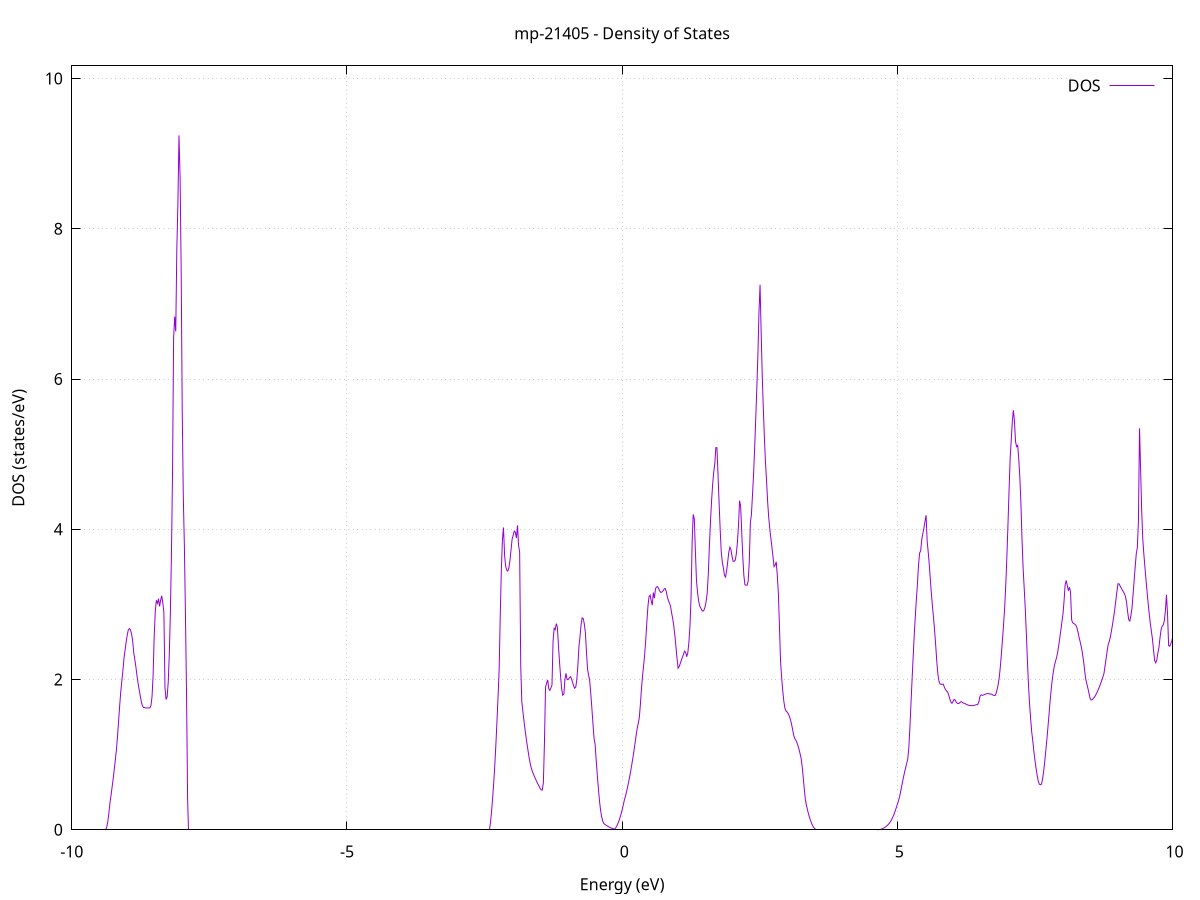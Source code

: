 set title 'mp-21405 - Density of States'
set xlabel 'Energy (eV)'
set ylabel 'DOS (states/eV)'
set grid
set xrange [-10:10]
set yrange [0:10.168]
set xzeroaxis lt -1
set terminal png size 800,600
set output 'mp-21405_dos_gnuplot.png'
plot '-' using 1:2 with lines title 'DOS'
-12.714200 0.000000
-12.694600 0.000000
-12.675000 0.000000
-12.655400 0.000000
-12.635800 0.000000
-12.616200 0.000000
-12.596700 0.000000
-12.577100 0.000000
-12.557500 0.000000
-12.537900 0.000000
-12.518300 0.000000
-12.498700 0.000000
-12.479100 0.000000
-12.459500 0.000000
-12.439900 0.000000
-12.420400 0.000000
-12.400800 0.000000
-12.381200 0.000000
-12.361600 0.000000
-12.342000 0.000000
-12.322400 0.000000
-12.302800 0.000000
-12.283200 0.000000
-12.263700 0.000000
-12.244100 0.000000
-12.224500 0.000000
-12.204900 0.000000
-12.185300 0.000000
-12.165700 0.000000
-12.146100 0.000000
-12.126500 0.000000
-12.106900 0.000000
-12.087400 0.000000
-12.067800 0.000000
-12.048200 0.000000
-12.028600 0.000000
-12.009000 0.000000
-11.989400 0.000000
-11.969800 0.000000
-11.950200 0.000000
-11.930700 0.000000
-11.911100 0.000000
-11.891500 0.000000
-11.871900 0.000000
-11.852300 0.000000
-11.832700 0.000000
-11.813100 0.000000
-11.793500 0.000000
-11.773900 0.000000
-11.754400 0.000000
-11.734800 0.000000
-11.715200 0.000000
-11.695600 0.000000
-11.676000 0.000000
-11.656400 0.000000
-11.636800 0.000000
-11.617200 0.000000
-11.597700 0.000000
-11.578100 0.000000
-11.558500 0.000000
-11.538900 0.000000
-11.519300 0.000000
-11.499700 0.000000
-11.480100 0.000000
-11.460500 0.000000
-11.440900 0.000000
-11.421400 0.000000
-11.401800 0.000000
-11.382200 0.000000
-11.362600 0.000000
-11.343000 0.000000
-11.323400 0.000000
-11.303800 0.000000
-11.284200 0.000000
-11.264700 0.000000
-11.245100 0.000000
-11.225500 0.000000
-11.205900 0.000000
-11.186300 0.000000
-11.166700 0.000000
-11.147100 0.000000
-11.127500 0.000000
-11.107900 0.000000
-11.088400 0.000000
-11.068800 0.000000
-11.049200 0.000000
-11.029600 0.000000
-11.010000 0.000000
-10.990400 0.000000
-10.970800 0.000000
-10.951200 0.000000
-10.931700 11.772900
-10.912100 55.706200
-10.892500 0.030000
-10.872900 3.124600
-10.853300 24.122100
-10.833700 36.454400
-10.814100 94.947200
-10.794500 11.012600
-10.774900 10.945100
-10.755400 10.820500
-10.735800 13.845400
-10.716200 14.135600
-10.696600 6.677200
-10.677000 59.231000
-10.657400 29.082700
-10.637800 45.991300
-10.618200 76.843800
-10.598700 112.415200
-10.579100 118.901500
-10.559500 1.639500
-10.539900 0.000000
-10.520300 152.087700
-10.500700 0.000000
-10.481100 41.134900
-10.461500 47.798800
-10.441900 10.676100
-10.422400 0.000000
-10.402800 0.000000
-10.383200 0.000000
-10.363600 0.000000
-10.344000 58.839600
-10.324400 45.610200
-10.304800 0.000000
-10.285200 0.000000
-10.265700 0.000000
-10.246100 0.000000
-10.226500 0.000000
-10.206900 0.000000
-10.187300 0.000000
-10.167700 0.000000
-10.148100 0.000000
-10.128500 0.000000
-10.108900 0.000000
-10.089400 0.000000
-10.069800 0.000000
-10.050200 0.000000
-10.030600 0.000000
-10.011000 0.000000
-9.991400 0.000000
-9.971800 0.000000
-9.952200 0.000000
-9.932700 0.000000
-9.913100 0.000000
-9.893500 0.000000
-9.873900 0.000000
-9.854300 0.000000
-9.834700 0.000000
-9.815100 0.000000
-9.795500 0.000000
-9.776000 0.000000
-9.756400 0.000000
-9.736800 0.000000
-9.717200 0.000000
-9.697600 0.000000
-9.678000 0.000000
-9.658400 0.000000
-9.638800 0.000000
-9.619200 0.000000
-9.599700 0.000000
-9.580100 0.000000
-9.560500 0.000000
-9.540900 0.000000
-9.521300 0.000000
-9.501700 0.000000
-9.482100 0.000000
-9.462500 0.000000
-9.443000 0.000000
-9.423400 0.000000
-9.403800 0.000000
-9.384200 0.002400
-9.364600 0.036900
-9.345000 0.112500
-9.325400 0.229200
-9.305800 0.360900
-9.286200 0.463000
-9.266700 0.571600
-9.247100 0.686700
-9.227500 0.808400
-9.207900 0.936700
-9.188300 1.072000
-9.168700 1.248500
-9.149100 1.455400
-9.129500 1.655000
-9.110000 1.840900
-9.090400 1.981500
-9.070800 2.127100
-9.051200 2.284100
-9.031600 2.393100
-9.012000 2.500900
-8.992400 2.593200
-8.972800 2.661000
-8.953200 2.678800
-8.933700 2.661200
-8.914100 2.607900
-8.894500 2.517600
-8.874900 2.360100
-8.855300 2.269300
-8.835700 2.169500
-8.816100 2.054700
-8.796500 1.954400
-8.777000 1.869900
-8.757400 1.787900
-8.737800 1.710100
-8.718200 1.651700
-8.698600 1.621500
-8.679000 1.621500
-8.659400 1.621600
-8.639800 1.621700
-8.620200 1.621900
-8.600700 1.622000
-8.581100 1.622200
-8.561500 1.653800
-8.541900 1.773300
-8.522300 2.058100
-8.502700 2.578400
-8.483100 2.910600
-8.463500 3.054900
-8.444000 3.013400
-8.424400 3.075100
-8.404800 2.973800
-8.385200 3.060000
-8.365600 3.113800
-8.346000 3.017700
-8.326400 2.887600
-8.306800 1.893000
-8.287200 1.734200
-8.267700 1.767600
-8.248100 1.959300
-8.228500 2.330100
-8.208900 2.887600
-8.189300 3.662500
-8.169700 4.745500
-8.150100 6.547600
-8.130500 6.831300
-8.111000 6.632900
-8.091400 7.733400
-8.071800 8.347000
-8.052200 9.243300
-8.032600 8.696600
-8.013000 7.495900
-7.993400 5.578700
-7.973800 4.438900
-7.954200 3.775900
-7.934700 2.866900
-7.915100 1.799300
-7.895500 0.401300
-7.875900 0.000000
-7.856300 0.000000
-7.836700 0.000000
-7.817100 0.000000
-7.797500 0.000000
-7.778000 0.000000
-7.758400 0.000000
-7.738800 0.000000
-7.719200 0.000000
-7.699600 0.000000
-7.680000 0.000000
-7.660400 0.000000
-7.640800 0.000000
-7.621200 0.000000
-7.601700 0.000000
-7.582100 0.000000
-7.562500 0.000000
-7.542900 0.000000
-7.523300 0.000000
-7.503700 0.000000
-7.484100 0.000000
-7.464500 0.000000
-7.445000 0.000000
-7.425400 0.000000
-7.405800 0.000000
-7.386200 0.000000
-7.366600 0.000000
-7.347000 0.000000
-7.327400 0.000000
-7.307800 0.000000
-7.288200 0.000000
-7.268700 0.000000
-7.249100 0.000000
-7.229500 0.000000
-7.209900 0.000000
-7.190300 0.000000
-7.170700 0.000000
-7.151100 0.000000
-7.131500 0.000000
-7.112000 0.000000
-7.092400 0.000000
-7.072800 0.000000
-7.053200 0.000000
-7.033600 0.000000
-7.014000 0.000000
-6.994400 0.000000
-6.974800 0.000000
-6.955200 0.000000
-6.935700 0.000000
-6.916100 0.000000
-6.896500 0.000000
-6.876900 0.000000
-6.857300 0.000000
-6.837700 0.000000
-6.818100 0.000000
-6.798500 0.000000
-6.779000 0.000000
-6.759400 0.000000
-6.739800 0.000000
-6.720200 0.000000
-6.700600 0.000000
-6.681000 0.000000
-6.661400 0.000000
-6.641800 0.000000
-6.622200 0.000000
-6.602700 0.000000
-6.583100 0.000000
-6.563500 0.000000
-6.543900 0.000000
-6.524300 0.000000
-6.504700 0.000000
-6.485100 0.000000
-6.465500 0.000000
-6.446000 0.000000
-6.426400 0.000000
-6.406800 0.000000
-6.387200 0.000000
-6.367600 0.000000
-6.348000 0.000000
-6.328400 0.000000
-6.308800 0.000000
-6.289200 0.000000
-6.269700 0.000000
-6.250100 0.000000
-6.230500 0.000000
-6.210900 0.000000
-6.191300 0.000000
-6.171700 0.000000
-6.152100 0.000000
-6.132500 0.000000
-6.113000 0.000000
-6.093400 0.000000
-6.073800 0.000000
-6.054200 0.000000
-6.034600 0.000000
-6.015000 0.000000
-5.995400 0.000000
-5.975800 0.000000
-5.956200 0.000000
-5.936700 0.000000
-5.917100 0.000000
-5.897500 0.000000
-5.877900 0.000000
-5.858300 0.000000
-5.838700 0.000000
-5.819100 0.000000
-5.799500 0.000000
-5.780000 0.000000
-5.760400 0.000000
-5.740800 0.000000
-5.721200 0.000000
-5.701600 0.000000
-5.682000 0.000000
-5.662400 0.000000
-5.642800 0.000000
-5.623200 0.000000
-5.603700 0.000000
-5.584100 0.000000
-5.564500 0.000000
-5.544900 0.000000
-5.525300 0.000000
-5.505700 0.000000
-5.486100 0.000000
-5.466500 0.000000
-5.447000 0.000000
-5.427400 0.000000
-5.407800 0.000000
-5.388200 0.000000
-5.368600 0.000000
-5.349000 0.000000
-5.329400 0.000000
-5.309800 0.000000
-5.290200 0.000000
-5.270700 0.000000
-5.251100 0.000000
-5.231500 0.000000
-5.211900 0.000000
-5.192300 0.000000
-5.172700 0.000000
-5.153100 0.000000
-5.133500 0.000000
-5.114000 0.000000
-5.094400 0.000000
-5.074800 0.000000
-5.055200 0.000000
-5.035600 0.000000
-5.016000 0.000000
-4.996400 0.000000
-4.976800 0.000000
-4.957300 0.000000
-4.937700 0.000000
-4.918100 0.000000
-4.898500 0.000000
-4.878900 0.000000
-4.859300 0.000000
-4.839700 0.000000
-4.820100 0.000000
-4.800500 0.000000
-4.781000 0.000000
-4.761400 0.000000
-4.741800 0.000000
-4.722200 0.000000
-4.702600 0.000000
-4.683000 0.000000
-4.663400 0.000000
-4.643800 0.000000
-4.624300 0.000000
-4.604700 0.000000
-4.585100 0.000000
-4.565500 0.000000
-4.545900 0.000000
-4.526300 0.000000
-4.506700 0.000000
-4.487100 0.000000
-4.467500 0.000000
-4.448000 0.000000
-4.428400 0.000000
-4.408800 0.000000
-4.389200 0.000000
-4.369600 0.000000
-4.350000 0.000000
-4.330400 0.000000
-4.310800 0.000000
-4.291300 0.000000
-4.271700 0.000000
-4.252100 0.000000
-4.232500 0.000000
-4.212900 0.000000
-4.193300 0.000000
-4.173700 0.000000
-4.154100 0.000000
-4.134500 0.000000
-4.115000 0.000000
-4.095400 0.000000
-4.075800 0.000000
-4.056200 0.000000
-4.036600 0.000000
-4.017000 0.000000
-3.997400 0.000000
-3.977800 0.000000
-3.958300 0.000000
-3.938700 0.000000
-3.919100 0.000000
-3.899500 0.000000
-3.879900 0.000000
-3.860300 0.000000
-3.840700 0.000000
-3.821100 0.000000
-3.801500 0.000000
-3.782000 0.000000
-3.762400 0.000000
-3.742800 0.000000
-3.723200 0.000000
-3.703600 0.000000
-3.684000 0.000000
-3.664400 0.000000
-3.644800 0.000000
-3.625300 0.000000
-3.605700 0.000000
-3.586100 0.000000
-3.566500 0.000000
-3.546900 0.000000
-3.527300 0.000000
-3.507700 0.000000
-3.488100 0.000000
-3.468500 0.000000
-3.449000 0.000000
-3.429400 0.000000
-3.409800 0.000000
-3.390200 0.000000
-3.370600 0.000000
-3.351000 0.000000
-3.331400 0.000000
-3.311800 0.000000
-3.292300 0.000000
-3.272700 0.000000
-3.253100 0.000000
-3.233500 0.000000
-3.213900 0.000000
-3.194300 0.000000
-3.174700 0.000000
-3.155100 0.000000
-3.135500 0.000000
-3.116000 0.000000
-3.096400 0.000000
-3.076800 0.000000
-3.057200 0.000000
-3.037600 0.000000
-3.018000 0.000000
-2.998400 0.000000
-2.978800 0.000000
-2.959300 0.000000
-2.939700 0.000000
-2.920100 0.000000
-2.900500 0.000000
-2.880900 0.000000
-2.861300 0.000000
-2.841700 0.000000
-2.822100 0.000000
-2.802500 0.000000
-2.783000 0.000000
-2.763400 0.000000
-2.743800 0.000000
-2.724200 0.000000
-2.704600 0.000000
-2.685000 0.000000
-2.665400 0.000000
-2.645800 0.000000
-2.626300 0.000000
-2.606700 0.000000
-2.587100 0.000000
-2.567500 0.000000
-2.547900 0.000000
-2.528300 0.000000
-2.508700 0.000000
-2.489100 0.000000
-2.469500 0.000000
-2.450000 0.000000
-2.430400 0.000000
-2.410800 0.000000
-2.391200 0.103000
-2.371600 0.255200
-2.352000 0.434200
-2.332400 0.640200
-2.312800 0.875400
-2.293300 1.147800
-2.273700 1.459500
-2.254100 1.783200
-2.234500 2.138800
-2.214900 2.852800
-2.195300 3.450800
-2.175700 3.853200
-2.156100 4.023700
-2.136500 3.661700
-2.117000 3.507800
-2.097400 3.456200
-2.077800 3.443700
-2.058200 3.484900
-2.038600 3.586600
-2.019000 3.723800
-1.999400 3.866700
-1.979800 3.923300
-1.960300 3.975500
-1.940700 3.962100
-1.921100 3.883400
-1.901500 4.051700
-1.881900 3.785100
-1.862300 3.693900
-1.842700 2.176400
-1.823100 1.704500
-1.803500 1.573700
-1.784000 1.451300
-1.764400 1.336000
-1.744800 1.227800
-1.725200 1.126600
-1.705600 1.031500
-1.686000 0.941400
-1.666400 0.867200
-1.646800 0.809600
-1.627300 0.768300
-1.607700 0.733400
-1.588100 0.699900
-1.568500 0.667800
-1.548900 0.637000
-1.529300 0.607500
-1.509700 0.579300
-1.490100 0.551000
-1.470500 0.531000
-1.451000 0.528400
-1.431400 0.625300
-1.411800 1.157100
-1.392200 1.895400
-1.372600 1.952100
-1.353000 1.993800
-1.333400 1.878600
-1.313800 1.855600
-1.294300 1.888100
-1.274700 1.926700
-1.255100 2.515900
-1.235500 2.682000
-1.215900 2.663700
-1.196300 2.743700
-1.176700 2.693400
-1.157100 2.448200
-1.137500 2.230000
-1.118000 2.036000
-1.098400 1.871700
-1.078800 1.791000
-1.059200 1.807700
-1.039600 2.004800
-1.020000 2.082300
-1.000400 1.998000
-0.980800 2.001900
-0.961300 2.018600
-0.941700 2.037900
-0.922100 2.017200
-0.902500 1.964600
-0.882900 1.919000
-0.863300 1.883600
-0.843700 1.896900
-0.824100 1.994100
-0.804500 2.183400
-0.785000 2.440000
-0.765400 2.572300
-0.745800 2.731600
-0.726200 2.821600
-0.706600 2.810700
-0.687000 2.739000
-0.667400 2.617800
-0.647800 2.359500
-0.628300 2.136500
-0.608700 2.057000
-0.589100 1.980000
-0.569500 1.809000
-0.549900 1.616900
-0.530300 1.411300
-0.510700 1.217900
-0.491100 1.136400
-0.471500 0.924100
-0.452000 0.731300
-0.432400 0.556100
-0.412800 0.393700
-0.393200 0.266200
-0.373600 0.178700
-0.354000 0.118200
-0.334400 0.084700
-0.314800 0.072400
-0.295300 0.062400
-0.275700 0.053100
-0.256100 0.044500
-0.236500 0.036700
-0.216900 0.029700
-0.197300 0.023400
-0.177700 0.017900
-0.158100 0.013100
-0.138600 0.009000
-0.119000 0.022600
-0.099400 0.047400
-0.079800 0.078200
-0.060200 0.115000
-0.040600 0.157800
-0.021000 0.206300
-0.001400 0.261200
0.018200 0.323000
0.037700 0.386200
0.057300 0.439400
0.076900 0.497500
0.096500 0.560700
0.116100 0.629100
0.135700 0.702700
0.155300 0.781500
0.174900 0.865500
0.194400 0.954700
0.214000 1.049000
0.233600 1.148500
0.253200 1.253200
0.272800 1.347400
0.292400 1.415900
0.312000 1.494200
0.331600 1.670500
0.351200 1.881400
0.370700 2.049400
0.390300 2.189100
0.409900 2.339000
0.429500 2.533700
0.449100 2.765900
0.468700 2.974800
0.488300 3.103400
0.507900 3.123300
0.527400 3.048800
0.547000 2.989700
0.566600 3.158100
0.586200 3.082400
0.605800 3.209400
0.625400 3.232700
0.645000 3.235600
0.664600 3.207200
0.684200 3.176800
0.703700 3.159000
0.723300 3.164900
0.742900 3.180100
0.762500 3.203900
0.782100 3.212900
0.801700 3.170000
0.821300 3.100100
0.840900 3.048900
0.860400 3.017300
0.880000 2.972700
0.899600 2.883200
0.919200 2.808600
0.938800 2.710300
0.958400 2.583200
0.978000 2.432700
0.997600 2.278100
1.017200 2.150400
1.036700 2.172000
1.056300 2.215100
1.075900 2.256900
1.095500 2.297300
1.115100 2.337800
1.134700 2.378500
1.154300 2.359000
1.173900 2.303400
1.193400 2.357200
1.213000 2.496100
1.232600 2.718700
1.252200 3.097000
1.271800 3.824000
1.291400 4.198900
1.311000 4.137500
1.330600 3.718100
1.350200 3.323100
1.369700 3.162100
1.389300 3.047800
1.408900 2.979400
1.428500 2.952200
1.448100 2.921900
1.467700 2.909400
1.487300 2.923600
1.506900 2.967300
1.526400 3.040400
1.546000 3.153400
1.565600 3.408600
1.585200 3.778200
1.604800 4.100200
1.624400 4.369000
1.644000 4.593700
1.663600 4.760300
1.683200 4.867600
1.702700 5.087100
1.722300 5.086100
1.741900 4.730600
1.761500 4.354000
1.781100 4.000400
1.800700 3.698100
1.820300 3.561300
1.839900 3.484600
1.859400 3.385700
1.879000 3.363500
1.898600 3.449400
1.918200 3.566300
1.937800 3.693900
1.957400 3.759800
1.977000 3.729800
1.996600 3.639900
2.016200 3.573600
2.035700 3.574000
2.055300 3.589300
2.074900 3.672700
2.094500 3.825800
2.114100 4.051700
2.133700 4.381200
2.153300 4.304600
2.172900 3.962000
2.192400 3.627700
2.212000 3.381000
2.231600 3.259600
2.251200 3.256800
2.270800 3.255600
2.290400 3.313700
2.310000 3.568000
2.329600 4.083600
2.349200 4.197800
2.368700 4.460900
2.388300 4.732400
2.407900 5.087800
2.427500 5.472500
2.447100 5.877500
2.466700 6.323300
2.486300 6.890200
2.505900 7.254300
2.525400 6.630200
2.545000 6.063900
2.564600 5.619400
2.584200 5.228700
2.603800 4.896500
2.623400 4.653900
2.643000 4.374600
2.662600 4.161000
2.682200 4.007900
2.701700 3.883400
2.721300 3.761000
2.740900 3.634800
2.760500 3.502600
2.780100 3.523800
2.799700 3.566700
2.819300 3.386100
2.838900 3.147000
2.858400 2.704800
2.878000 2.246200
2.897600 2.033800
2.917200 1.857700
2.936800 1.717500
2.956400 1.619800
2.976000 1.583000
2.995600 1.569300
3.015200 1.548900
3.034700 1.518700
3.054300 1.475700
3.073900 1.419200
3.093500 1.350000
3.113100 1.272700
3.132700 1.217200
3.152300 1.197300
3.171900 1.168200
3.191400 1.128600
3.211000 1.078500
3.230600 1.019300
3.250200 0.958300
3.269800 0.850300
3.289400 0.699500
3.309000 0.550100
3.328600 0.403700
3.348200 0.327900
3.367700 0.264500
3.387300 0.207900
3.406900 0.158100
3.426500 0.115000
3.446100 0.078800
3.465700 0.049300
3.485300 0.026700
3.504900 0.011000
3.524400 0.002100
3.544000 0.000000
3.563600 0.000000
3.583200 0.000000
3.602800 0.000000
3.622400 0.000000
3.642000 0.000000
3.661600 0.000000
3.681200 0.000000
3.700700 0.000000
3.720300 0.000000
3.739900 0.000000
3.759500 0.000000
3.779100 0.000000
3.798700 0.000000
3.818300 0.000000
3.837900 0.000000
3.857400 0.000000
3.877000 0.000000
3.896600 0.000000
3.916200 0.000000
3.935800 0.000000
3.955400 0.000000
3.975000 0.000000
3.994600 0.000000
4.014200 0.000000
4.033700 0.000000
4.053300 0.000000
4.072900 0.000000
4.092500 0.000000
4.112100 0.000000
4.131700 0.000000
4.151300 0.000000
4.170900 0.000000
4.190400 0.000000
4.210000 0.000000
4.229600 0.000000
4.249200 0.000000
4.268800 0.000000
4.288400 0.000000
4.308000 0.000000
4.327600 0.000000
4.347200 0.000000
4.366700 0.000000
4.386300 0.000000
4.405900 0.000000
4.425500 0.000000
4.445100 0.000000
4.464700 0.000000
4.484300 0.000000
4.503900 0.000000
4.523400 0.000000
4.543000 0.000000
4.562600 0.000000
4.582200 0.000000
4.601800 0.000000
4.621400 0.000000
4.641000 0.000500
4.660600 0.001500
4.680100 0.003200
4.699700 0.006300
4.719300 0.011000
4.738900 0.017100
4.758500 0.024800
4.778100 0.034100
4.797700 0.044900
4.817300 0.057200
4.836900 0.071800
4.856400 0.089500
4.876000 0.110300
4.895600 0.134500
4.915200 0.164200
4.934800 0.198100
4.954400 0.236200
4.974000 0.278300
4.993600 0.323900
5.013100 0.366500
5.032700 0.416600
5.052300 0.478300
5.071900 0.551500
5.091500 0.626100
5.111100 0.696600
5.130700 0.762900
5.150300 0.825000
5.169900 0.883000
5.189400 0.938800
5.209000 1.090200
5.228600 1.366500
5.248200 1.680400
5.267800 1.994700
5.287400 2.296700
5.307000 2.586300
5.326600 2.841100
5.346100 3.066600
5.365700 3.274800
5.385300 3.524500
5.404900 3.682500
5.424500 3.714500
5.444100 3.862000
5.463700 3.944900
5.483300 4.015200
5.502900 4.103900
5.522400 4.187000
5.542000 3.843300
5.561600 3.693600
5.581200 3.525000
5.600800 3.320400
5.620400 3.131000
5.640000 2.961500
5.659600 2.807100
5.679100 2.635500
5.698700 2.442100
5.718300 2.225400
5.737900 2.066200
5.757500 1.974400
5.777100 1.940100
5.796700 1.935500
5.816300 1.937900
5.835900 1.938100
5.855400 1.895500
5.875000 1.866600
5.894600 1.846500
5.914200 1.833200
5.933800 1.792500
5.953400 1.742900
5.973000 1.699900
5.992600 1.684000
6.012100 1.709100
6.031700 1.736000
6.051300 1.726000
6.070900 1.697500
6.090500 1.682900
6.110100 1.680500
6.129700 1.687400
6.149300 1.702000
6.168900 1.704900
6.188400 1.690800
6.208000 1.685000
6.227600 1.681600
6.247200 1.672500
6.266800 1.665400
6.286400 1.659900
6.306000 1.655900
6.325600 1.653500
6.345100 1.652300
6.364700 1.651500
6.384300 1.653800
6.403900 1.657900
6.423500 1.662000
6.443100 1.665900
6.462700 1.669700
6.482300 1.704800
6.501900 1.775700
6.521400 1.796100
6.541000 1.789600
6.560600 1.792300
6.580200 1.800000
6.599800 1.805900
6.619400 1.809900
6.639000 1.812100
6.658600 1.812400
6.678100 1.807900
6.697700 1.808000
6.717300 1.802900
6.736900 1.793200
6.756500 1.788400
6.776100 1.786900
6.795700 1.818000
6.815300 1.873200
6.834900 1.943500
6.854400 2.040700
6.874000 2.187200
6.893600 2.366800
6.913200 2.556300
6.932800 2.756500
6.952400 2.984700
6.972000 3.286100
6.991600 3.656400
7.011100 4.073400
7.030700 4.523200
7.050300 4.946100
7.069900 5.183800
7.089500 5.437200
7.109100 5.584500
7.128700 5.437300
7.148300 5.165200
7.167900 5.099300
7.187400 5.117100
7.207000 4.927900
7.226600 4.686700
7.246200 4.334000
7.265800 3.859000
7.285400 3.488300
7.305000 3.223100
7.324600 2.945000
7.344100 2.618800
7.363700 2.250100
7.383300 1.927100
7.402900 1.672600
7.422500 1.475400
7.442100 1.301000
7.461700 1.182100
7.481300 1.043700
7.500900 0.924800
7.520400 0.820800
7.540000 0.730000
7.559600 0.652000
7.579200 0.608600
7.598800 0.598500
7.618400 0.606900
7.638000 0.669200
7.657600 0.771300
7.677100 0.898200
7.696700 1.042300
7.716300 1.193000
7.735900 1.358300
7.755500 1.527800
7.775100 1.703800
7.794700 1.860100
7.814300 1.991400
7.833900 2.098000
7.853400 2.180800
7.873000 2.240100
7.892600 2.288000
7.912200 2.357000
7.931800 2.447000
7.951400 2.548100
7.971000 2.656100
7.990600 2.768500
8.010100 2.871700
8.029700 3.046100
8.049300 3.262500
8.068900 3.318700
8.088500 3.250600
8.108100 3.182000
8.127700 3.227900
8.147300 3.166100
8.166900 2.793400
8.186400 2.756700
8.206000 2.744500
8.225600 2.736500
8.245200 2.721300
8.264800 2.688000
8.284400 2.626500
8.304000 2.555600
8.323600 2.498500
8.343100 2.434100
8.362700 2.351900
8.382300 2.251900
8.401900 2.134300
8.421500 2.012500
8.441100 1.951600
8.460700 1.890700
8.480300 1.826200
8.499900 1.756700
8.519400 1.727700
8.539000 1.731700
8.558600 1.744400
8.578200 1.762000
8.597800 1.785000
8.617400 1.812500
8.637000 1.842700
8.656600 1.875500
8.676100 1.911000
8.695700 1.949100
8.715300 1.989900
8.734900 2.033400
8.754500 2.079900
8.774100 2.177300
8.793700 2.280200
8.813300 2.387500
8.832900 2.468900
8.852400 2.508900
8.872000 2.571100
8.891600 2.651800
8.911200 2.737200
8.930800 2.830500
8.950400 2.931200
8.970000 3.052000
8.989600 3.168100
9.009100 3.275100
9.028700 3.273400
9.048300 3.244700
9.067900 3.217600
9.087500 3.192200
9.107100 3.168200
9.126700 3.141500
9.146300 3.104300
9.165900 3.023800
9.185400 2.896500
9.205000 2.795200
9.224600 2.778100
9.244200 2.850100
9.263800 2.953100
9.283400 3.128400
9.303000 3.321300
9.322600 3.504200
9.342100 3.677200
9.361700 3.760400
9.381300 4.115300
9.400900 5.344600
9.420500 4.797900
9.440100 4.248000
9.459700 3.873500
9.479300 3.671500
9.498800 3.495900
9.518400 3.328200
9.538000 3.168200
9.557600 3.015700
9.577200 2.872600
9.596800 2.747600
9.616400 2.641900
9.636000 2.538500
9.655600 2.390800
9.675100 2.253400
9.694700 2.222800
9.714300 2.259300
9.733900 2.349600
9.753500 2.425200
9.773100 2.555200
9.792700 2.665500
9.812300 2.709800
9.831800 2.726000
9.851400 2.782500
9.871000 2.915900
9.890600 3.127500
9.910200 2.862900
9.929800 2.451600
9.949400 2.442100
9.969000 2.475300
9.988600 2.512200
10.008100 2.587300
10.027700 2.927500
10.047300 3.561500
10.066900 3.840700
10.086500 3.555800
10.106100 3.761000
10.125700 3.946100
10.145300 4.046600
10.164800 4.173200
10.184400 4.308600
10.204000 4.268900
10.223600 4.192800
10.243200 4.078900
10.262800 3.960000
10.282400 4.035900
10.302000 3.298100
10.321600 2.919800
10.341100 2.340100
10.360700 2.034400
10.380300 1.869000
10.399900 1.797200
10.419500 1.730300
10.439100 1.668400
10.458700 1.611500
10.478300 1.559400
10.497800 1.511600
10.517400 1.550600
10.537000 1.554600
10.556600 1.310300
10.576200 1.059000
10.595800 1.030300
10.615400 1.003100
10.635000 0.977500
10.654600 0.954000
10.674100 0.932300
10.693700 0.912100
10.713300 0.891100
10.732900 0.870000
10.752500 0.848900
10.772100 0.829100
10.791700 0.813500
10.811300 0.802400
10.830800 0.797400
10.850400 0.799600
10.870000 0.808800
10.889600 0.825600
10.909200 0.850100
10.928800 0.882200
10.948400 0.934400
10.968000 1.036600
10.987600 1.136700
11.007100 1.202900
11.026700 1.243700
11.046300 1.276600
11.065900 1.319900
11.085500 1.389700
11.105100 1.472400
11.124700 1.560300
11.144300 1.653100
11.163800 1.750900
11.183400 1.853700
11.203000 1.961400
11.222600 2.074300
11.242200 2.106700
11.261800 2.130400
11.281400 2.161000
11.301000 2.198500
11.320600 2.237700
11.340100 2.271400
11.359700 2.305700
11.379300 2.354800
11.398900 2.423000
11.418500 2.511700
11.438100 2.654200
11.457700 2.867000
11.477300 3.150200
11.496800 3.461100
11.516400 3.623800
11.536000 3.705100
11.555600 3.737900
11.575200 3.764300
11.594800 3.823900
11.614400 4.376100
11.634000 4.084300
11.653600 3.906500
11.673100 3.680100
11.692700 3.555100
11.712300 3.395000
11.731900 3.140600
11.751500 2.803100
11.771100 2.357100
11.790700 1.861000
11.810300 1.537000
11.829800 1.361500
11.849400 1.337700
11.869000 1.412500
11.888600 1.498800
11.908200 1.548900
11.927800 1.584200
11.947400 1.646000
11.967000 1.795100
11.986600 2.181900
12.006100 2.524100
12.025700 2.741900
12.045300 2.766400
12.064900 2.777000
12.084500 2.915100
12.104100 3.041200
12.123700 3.171400
12.143300 3.343600
12.162800 3.574600
12.182400 3.654500
12.202000 3.669500
12.221600 3.680200
12.241200 3.791600
12.260800 3.966500
12.280400 3.932100
12.300000 3.649700
12.319600 3.068200
12.339100 2.688300
12.358700 2.610800
12.378300 2.530900
12.397900 2.463300
12.417500 2.406500
12.437100 2.353800
12.456700 2.320000
12.476300 2.316700
12.495800 2.369000
12.515400 2.498600
12.535000 2.740200
12.554600 3.138700
12.574200 3.779400
12.593800 4.199000
12.613400 4.582000
12.633000 4.901700
12.652600 4.992600
12.672100 4.951100
12.691700 4.778500
12.711300 4.485000
12.730900 3.964600
12.750500 3.866700
12.770100 3.883600
12.789700 3.901700
12.809300 3.848600
12.828800 3.761700
12.848400 3.676900
12.868000 3.589900
12.887600 3.522500
12.907200 3.475400
12.926800 3.243900
12.946400 2.968300
12.966000 3.009600
12.985600 3.114100
13.005100 3.238600
13.024700 3.359700
13.044300 3.478000
13.063900 3.531500
13.083500 3.433000
13.103100 3.312500
13.122700 3.268300
13.142300 3.180700
13.161800 3.042100
13.181400 2.862800
13.201000 2.838500
13.220600 2.825500
13.240200 2.866200
13.259800 2.925700
13.279400 2.973400
13.299000 3.062900
13.318600 3.249400
13.338100 3.451900
13.357700 3.579800
13.377300 3.666700
13.396900 3.721000
13.416500 3.747700
13.436100 3.750800
13.455700 3.730000
13.475300 3.688500
13.494800 3.629200
13.514400 3.553700
13.534000 3.461500
13.553600 3.353300
13.573200 3.247500
13.592800 3.144700
13.612400 3.050800
13.632000 2.964100
13.651600 2.882400
13.671100 2.800200
13.690700 2.717600
13.710300 2.797500
13.729900 3.045500
13.749500 2.900900
13.769100 2.841600
13.788700 2.828200
13.808300 2.793100
13.827800 2.793200
13.847400 2.816700
13.867000 2.858000
13.886600 2.913000
13.906200 2.964000
13.925800 3.012600
13.945400 3.060200
13.965000 3.107200
13.984600 3.154100
14.004100 3.210400
14.023700 3.242500
14.043300 3.290100
14.062900 3.690400
14.082500 4.251300
14.102100 3.932800
14.121700 4.019600
14.141300 4.051500
14.160800 4.025800
14.180400 3.957600
14.200000 3.897000
14.219600 3.784900
14.239200 3.615100
14.258800 3.446000
14.278400 3.326000
14.298000 3.273700
14.317500 3.209300
14.337100 3.152500
14.356700 3.112400
14.376300 3.089100
14.395900 3.114400
14.415500 3.241800
14.435100 3.481300
14.454700 3.486200
14.474300 3.463100
14.493800 3.680100
14.513400 3.912000
14.533000 4.196600
14.552600 4.532500
14.572200 4.643900
14.591800 4.646700
14.611400 4.567600
14.631000 4.477700
14.650500 4.209800
14.670100 3.841500
14.689700 3.538200
14.709300 3.339400
14.728900 3.156100
14.748500 2.991000
14.768100 2.844100
14.787700 2.715400
14.807300 2.610400
14.826800 2.552900
14.846400 2.545100
14.866000 2.561000
14.885600 2.598700
14.905200 2.623900
14.924800 2.663800
14.944400 2.754300
14.964000 2.805200
14.983500 2.955500
15.003100 3.149100
15.022700 3.237500
15.042300 3.273700
15.061900 3.278900
15.081500 3.253300
15.101100 3.216300
15.120700 3.179200
15.140300 3.142800
15.159800 3.115000
15.179400 3.236900
15.199000 3.824900
15.218600 3.253700
15.238200 3.153200
15.257800 3.076200
15.277400 3.030700
15.297000 3.033500
15.316500 2.866800
15.336100 2.843000
15.355700 2.919400
15.375300 3.089000
15.394900 3.359100
15.414500 3.624000
15.434100 3.972700
15.453700 4.203500
15.473300 4.318500
15.492800 4.496700
15.512400 4.521000
15.532000 4.027800
15.551600 3.897800
15.571200 3.781600
15.590800 3.682600
15.610400 3.594000
15.630000 3.505300
15.649500 3.414900
15.669100 3.325100
15.688700 3.250600
15.708300 3.205300
15.727900 3.176800
15.747500 3.157500
15.767100 3.165900
15.786700 3.216600
15.806300 3.335300
15.825800 3.578500
15.845400 3.154400
15.865000 3.020000
15.884600 2.919800
15.904200 2.857200
15.923800 2.832700
15.943400 2.845000
15.963000 2.891400
15.982500 2.973900
16.002100 3.086900
16.021700 3.187300
16.041300 3.277900
16.060900 3.399500
16.080500 3.557900
16.100100 3.638100
16.119700 3.547100
16.139300 3.441500
16.158800 3.328400
16.178400 3.208400
16.198000 3.110600
16.217600 3.076800
16.237200 3.057600
16.256800 3.046700
16.276400 3.040300
16.296000 3.037500
16.315500 3.035000
16.335100 3.026800
16.354700 3.024800
16.374300 3.027000
16.393900 3.025900
16.413500 3.041400
16.433100 3.064600
16.452700 3.088500
16.472300 3.133700
16.491800 3.213100
16.511400 3.288300
16.531000 3.530700
16.550600 3.775900
16.570200 3.532600
16.589800 3.582300
16.609400 3.667100
16.629000 3.780100
16.648500 3.823900
16.668100 3.702200
16.687700 3.787800
16.707300 3.941200
16.726900 4.265700
16.746500 3.958500
16.766100 4.014600
16.785700 4.107100
16.805300 4.173600
16.824800 4.159800
16.844400 4.107500
16.864000 4.084800
16.883600 4.098200
16.903200 4.148600
16.922800 4.266700
16.942400 4.309800
16.962000 4.288700
16.981500 4.229400
17.001100 4.152600
17.020700 4.058600
17.040300 3.947700
17.059900 3.824900
17.079500 3.659300
17.099100 3.520800
17.118700 3.431000
17.138300 3.330900
17.157800 3.225900
17.177400 3.152700
17.197000 3.132700
17.216600 3.145700
17.236200 3.194600
17.255800 3.279700
17.275400 3.398200
17.295000 3.547700
17.314500 3.582200
17.334100 3.662000
17.353700 3.724100
17.373300 3.791300
17.392900 3.846800
17.412500 3.876500
17.432100 3.884400
17.451700 3.847400
17.471300 3.835000
17.490800 3.833700
17.510400 3.837400
17.530000 3.915500
17.549600 3.962100
17.569200 3.983600
17.588800 3.965700
17.608400 3.979000
17.628000 4.035200
17.647500 4.097400
17.667100 4.178700
17.686700 4.229700
17.706300 4.186100
17.725900 4.114300
17.745500 4.031800
17.765100 3.961900
17.784700 3.900300
17.804300 3.846800
17.823800 3.807100
17.843400 3.832600
17.863000 3.821000
17.882600 3.276900
17.902200 3.252700
17.921800 3.233400
17.941400 3.252500
17.961000 3.275300
17.980500 3.540700
18.000100 3.520700
18.019700 3.499000
18.039300 3.475900
18.058900 3.452400
18.078500 3.428600
18.098100 3.395400
18.117700 3.320400
18.137300 3.632500
18.156800 3.535400
18.176400 3.438900
18.196000 3.345400
18.215600 3.255600
18.235200 3.173500
18.254800 3.102800
18.274400 3.069700
18.294000 3.084800
18.313500 3.156700
18.333100 3.095500
18.352700 3.149200
18.372300 3.214700
18.391900 3.293600
18.411500 3.380100
18.431100 3.465800
18.450700 3.553300
18.470300 3.644300
18.489800 3.727300
18.509400 3.786900
18.529000 3.842400
18.548600 3.903600
18.568200 4.004700
18.587800 4.153800
18.607400 4.319100
18.627000 4.449100
18.646500 4.376900
18.666100 4.365800
18.685700 4.357900
18.705300 4.352600
18.724900 4.258100
18.744500 4.116600
18.764100 3.957200
18.783700 3.834700
18.803300 3.760800
18.822800 3.732100
18.842400 3.746800
18.862000 3.804700
18.881600 3.837600
18.901200 3.830400
18.920800 3.849300
18.940400 3.896000
18.960000 3.962100
18.979500 4.030400
18.999100 4.095800
19.018700 4.157300
19.038300 4.212400
19.057900 4.253700
19.077500 4.277500
19.097100 4.283700
19.116700 4.279800
19.136200 4.258000
19.155800 4.213500
19.175400 4.159000
19.195000 4.097700
19.214600 4.031600
19.234200 3.974800
19.253800 3.982000
19.273400 4.103100
19.293000 4.217700
19.312500 4.313600
19.332100 4.414200
19.351700 4.557300
19.371300 4.715900
19.390900 4.822000
19.410500 4.878800
19.430100 4.902200
19.449700 4.891700
19.469200 4.729600
19.488800 4.504400
19.508400 4.340600
19.528000 4.237300
19.547600 4.072100
19.567200 3.892900
19.586800 3.790200
19.606400 3.748500
19.626000 3.689300
19.645500 3.629600
19.665100 3.545200
19.684700 3.461500
19.704300 3.433000
19.723900 3.410700
19.743500 3.392600
19.763100 3.375300
19.782700 3.344800
19.802200 3.381400
19.821800 3.408100
19.841400 3.437500
19.861000 3.467700
19.880600 3.516400
19.900200 3.589600
19.919800 3.683500
19.939400 3.784000
19.959000 3.888300
19.978500 4.003000
19.998100 4.147200
20.017700 4.320700
20.037300 4.516200
20.056900 4.732000
20.076500 5.000300
20.096100 5.180900
20.115700 5.214300
20.135200 5.171300
20.154800 5.043700
20.174400 4.852600
20.194000 4.642200
20.213600 4.432800
20.233200 4.280600
20.252800 4.212000
20.272400 4.183500
20.292000 4.156200
20.311500 4.126700
20.331100 4.090100
20.350700 4.047000
20.370300 4.056600
20.389900 4.194200
20.409500 4.292200
20.429100 4.327600
20.448700 4.273100
20.468200 4.175300
20.487800 4.051400
20.507400 3.932500
20.527000 3.848000
20.546600 3.781400
20.566200 3.721500
20.585800 3.669900
20.605400 3.626400
20.625000 3.588300
20.644500 3.554300
20.664100 3.523100
20.683700 3.491100
20.703300 3.459800
20.722900 3.476200
20.742500 3.498400
20.762100 3.512200
20.781700 3.518500
20.801200 3.494900
20.820800 3.443600
20.840400 3.484000
20.860000 3.559100
20.879600 3.682700
20.899200 3.912700
20.918800 4.116200
20.938400 4.270900
20.958000 4.419300
20.977500 4.543800
20.997100 4.568800
21.016700 4.597900
21.036300 4.591600
21.055900 4.530000
21.075500 4.451400
21.095100 4.373200
21.114700 4.280700
21.134200 4.168000
21.153800 4.029200
21.173400 3.837700
21.193000 3.733700
21.212600 3.794500
21.232200 3.967500
21.251800 4.104500
21.271400 4.254300
21.291000 4.421400
21.310500 4.606700
21.330100 4.840400
21.349700 5.167000
21.369300 5.441300
21.388900 5.462300
21.408500 5.235700
21.428100 5.135500
21.447700 5.213200
21.467200 4.984900
21.486800 3.991900
21.506400 3.779500
21.526000 3.652700
21.545600 3.624700
21.565200 3.641000
21.584800 3.733700
21.604400 3.857600
21.624000 4.008000
21.643500 4.150300
21.663100 4.281200
21.682700 4.389200
21.702300 4.260800
21.721900 3.979700
21.741500 4.005300
21.761100 4.056100
21.780700 4.202700
21.800200 4.200400
21.819800 4.245000
21.839400 4.364000
21.859000 4.477000
21.878600 4.551600
21.898200 4.590900
21.917800 4.633900
21.937400 4.810100
21.957000 4.884700
21.976500 4.577600
21.996100 4.293400
22.015700 3.997300
22.035300 3.609000
22.054900 3.323400
22.074500 3.067000
22.094100 2.839700
22.113700 2.641500
22.133200 2.472300
22.152800 2.335200
22.172400 2.260800
22.192000 2.230400
22.211600 2.226300
22.231200 2.261900
22.250800 2.529300
22.270400 3.321200
22.290000 3.548200
22.309500 3.804200
22.329100 3.968900
22.348700 4.036700
22.368300 4.058300
22.387900 4.113400
22.407500 4.168300
22.427100 4.208300
22.446700 4.221900
22.466200 4.215000
22.485800 4.208200
22.505400 4.254300
22.525000 4.438700
22.544600 4.469500
22.564200 4.375600
22.583800 4.246300
22.603400 4.109500
22.623000 3.967800
22.642500 3.650500
22.662100 3.323400
22.681700 3.119300
22.701300 3.001200
22.720900 2.910100
22.740500 2.860700
22.760100 2.886300
22.779700 3.184800
22.799200 2.987100
22.818800 2.847000
22.838400 2.824700
22.858000 2.860100
22.877600 2.880300
22.897200 2.888200
22.916800 2.894300
22.936400 2.901600
22.956000 2.921500
22.975500 2.971700
22.995100 3.041200
23.014700 3.122600
23.034300 3.217500
23.053900 3.327300
23.073500 3.449000
23.093100 3.582200
23.112700 3.708800
23.132200 3.773500
23.151800 3.650200
23.171400 3.586400
23.191000 3.304700
23.210600 2.974700
23.230200 2.643800
23.249800 2.353800
23.269400 2.115600
23.289000 1.870900
23.308500 1.639200
23.328100 1.462800
23.347700 1.306400
23.367300 1.168500
23.386900 1.048900
23.406500 0.936000
23.426100 0.816600
23.445700 0.710200
23.465200 0.625700
23.484800 0.548200
23.504400 0.477600
23.524000 0.414000
23.543600 0.357200
23.563200 0.307200
23.582800 0.261500
23.602400 0.219300
23.622000 0.180600
23.641500 0.145400
23.661100 0.113700
23.680700 0.085600
23.700300 0.060900
23.719900 0.045200
23.739500 0.039500
23.759100 0.037300
23.778700 0.035700
23.798200 0.034200
23.817800 0.032700
23.837400 0.031200
23.857000 0.029800
23.876600 0.028400
23.896200 0.027000
23.915800 0.025700
23.935400 0.024400
23.954900 0.023100
23.974500 0.021900
23.994100 0.020700
24.013700 0.019600
24.033300 0.018400
24.052900 0.017300
24.072500 0.016300
24.092100 0.015200
24.111700 0.014200
24.131200 0.013300
24.150800 0.012300
24.170400 0.011500
24.190000 0.010600
24.209600 0.009800
24.229200 0.009000
24.248800 0.008200
24.268400 0.007500
24.287900 0.006800
24.307500 0.006100
24.327100 0.005500
24.346700 0.004900
24.366300 0.004400
24.385900 0.003800
24.405500 0.003300
24.425100 0.002900
24.444700 0.002500
24.464200 0.002100
24.483800 0.001700
24.503400 0.001400
24.523000 0.001100
24.542600 0.000800
24.562200 0.000600
24.581800 0.000400
24.601400 0.000300
24.620900 0.000200
24.640500 0.000100
24.660100 0.000000
24.679700 0.000000
24.699300 0.000000
24.718900 0.000000
24.738500 0.000000
24.758100 0.000000
24.777700 0.000000
24.797200 0.000000
24.816800 0.000000
24.836400 0.000000
24.856000 0.000000
24.875600 0.000000
24.895200 0.000000
24.914800 0.000000
24.934400 0.000000
24.953900 0.000000
24.973500 0.000000
24.993100 0.000000
25.012700 0.000000
25.032300 0.000000
25.051900 0.000000
25.071500 0.000000
25.091100 0.000000
25.110700 0.000000
25.130200 0.000000
25.149800 0.000000
25.169400 0.000000
25.189000 0.000000
25.208600 0.000000
25.228200 0.000000
25.247800 0.000000
25.267400 0.000000
25.286900 0.000000
25.306500 0.000000
25.326100 0.000000
25.345700 0.000000
25.365300 0.000000
25.384900 0.000000
25.404500 0.000000
25.424100 0.000000
25.443700 0.000000
25.463200 0.000000
25.482800 0.000000
25.502400 0.000000
25.522000 0.000000
25.541600 0.000000
25.561200 0.000000
25.580800 0.000000
25.600400 0.000000
25.619900 0.000000
25.639500 0.000000
25.659100 0.000000
25.678700 0.000000
25.698300 0.000000
25.717900 0.000000
25.737500 0.000000
25.757100 0.000000
25.776700 0.000000
25.796200 0.000000
25.815800 0.000000
25.835400 0.000000
25.855000 0.000000
25.874600 0.000000
25.894200 0.000000
25.913800 0.000000
25.933400 0.000000
25.952900 0.000000
25.972500 0.000000
25.992100 0.000000
26.011700 0.000000
26.031300 0.000000
26.050900 0.000000
26.070500 0.000000
26.090100 0.000000
26.109700 0.000000
26.129200 0.000000
26.148800 0.000000
26.168400 0.000000
26.188000 0.000000
26.207600 0.000000
26.227200 0.000000
26.246800 0.000000
26.266400 0.000000
26.285900 0.000000
26.305500 0.000000
26.325100 0.000000
26.344700 0.000000
26.364300 0.000000
26.383900 0.000000
26.403500 0.000000
26.423100 0.000000
26.442700 0.000000
26.462200 0.000000
e
